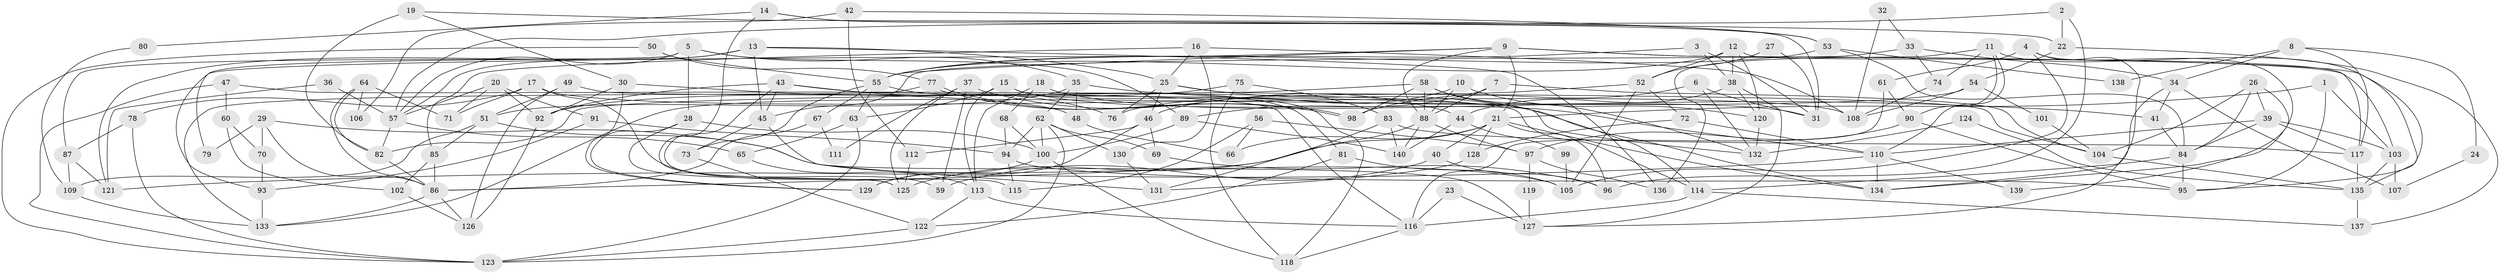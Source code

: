 // Generated by graph-tools (version 1.1) at 2025/26/03/09/25 03:26:16]
// undirected, 140 vertices, 280 edges
graph export_dot {
graph [start="1"]
  node [color=gray90,style=filled];
  1;
  2;
  3;
  4;
  5;
  6;
  7;
  8;
  9;
  10;
  11;
  12;
  13;
  14;
  15;
  16;
  17;
  18;
  19;
  20;
  21;
  22;
  23;
  24;
  25;
  26;
  27;
  28;
  29;
  30;
  31;
  32;
  33;
  34;
  35;
  36;
  37;
  38;
  39;
  40;
  41;
  42;
  43;
  44;
  45;
  46;
  47;
  48;
  49;
  50;
  51;
  52;
  53;
  54;
  55;
  56;
  57;
  58;
  59;
  60;
  61;
  62;
  63;
  64;
  65;
  66;
  67;
  68;
  69;
  70;
  71;
  72;
  73;
  74;
  75;
  76;
  77;
  78;
  79;
  80;
  81;
  82;
  83;
  84;
  85;
  86;
  87;
  88;
  89;
  90;
  91;
  92;
  93;
  94;
  95;
  96;
  97;
  98;
  99;
  100;
  101;
  102;
  103;
  104;
  105;
  106;
  107;
  108;
  109;
  110;
  111;
  112;
  113;
  114;
  115;
  116;
  117;
  118;
  119;
  120;
  121;
  122;
  123;
  124;
  125;
  126;
  127;
  128;
  129;
  130;
  131;
  132;
  133;
  134;
  135;
  136;
  137;
  138;
  139;
  140;
  1 -- 21;
  1 -- 103;
  1 -- 95;
  2 -- 57;
  2 -- 96;
  2 -- 22;
  3 -- 55;
  3 -- 38;
  3 -- 31;
  4 -- 134;
  4 -- 105;
  4 -- 61;
  4 -- 127;
  5 -- 89;
  5 -- 35;
  5 -- 28;
  5 -- 57;
  5 -- 79;
  5 -- 87;
  6 -- 31;
  6 -- 98;
  6 -- 132;
  7 -- 88;
  7 -- 89;
  7 -- 104;
  8 -- 34;
  8 -- 117;
  8 -- 24;
  8 -- 138;
  9 -- 21;
  9 -- 103;
  9 -- 55;
  9 -- 88;
  9 -- 93;
  9 -- 135;
  10 -- 120;
  10 -- 88;
  10 -- 46;
  11 -- 95;
  11 -- 136;
  11 -- 74;
  11 -- 90;
  11 -- 110;
  12 -- 120;
  12 -- 117;
  12 -- 38;
  12 -- 52;
  12 -- 55;
  13 -- 25;
  13 -- 57;
  13 -- 45;
  13 -- 121;
  13 -- 136;
  14 -- 125;
  14 -- 53;
  14 -- 31;
  14 -- 80;
  15 -- 63;
  15 -- 110;
  15 -- 113;
  15 -- 118;
  16 -- 130;
  16 -- 25;
  16 -- 85;
  16 -- 108;
  17 -- 108;
  17 -- 78;
  17 -- 59;
  17 -- 71;
  18 -- 31;
  18 -- 68;
  18 -- 113;
  19 -- 22;
  19 -- 82;
  19 -- 30;
  20 -- 91;
  20 -- 57;
  20 -- 71;
  20 -- 92;
  21 -- 86;
  21 -- 134;
  21 -- 40;
  21 -- 66;
  21 -- 96;
  21 -- 128;
  22 -- 137;
  22 -- 54;
  23 -- 116;
  23 -- 127;
  24 -- 107;
  25 -- 104;
  25 -- 46;
  25 -- 76;
  25 -- 134;
  26 -- 104;
  26 -- 84;
  26 -- 39;
  26 -- 139;
  27 -- 52;
  27 -- 31;
  28 -- 129;
  28 -- 100;
  28 -- 125;
  29 -- 86;
  29 -- 105;
  29 -- 70;
  29 -- 79;
  30 -- 92;
  30 -- 48;
  30 -- 129;
  32 -- 33;
  32 -- 108;
  33 -- 74;
  33 -- 34;
  33 -- 45;
  34 -- 41;
  34 -- 134;
  34 -- 107;
  35 -- 62;
  35 -- 51;
  35 -- 41;
  35 -- 48;
  36 -- 57;
  36 -- 121;
  37 -- 125;
  37 -- 59;
  37 -- 44;
  37 -- 111;
  38 -- 44;
  38 -- 120;
  38 -- 127;
  39 -- 84;
  39 -- 103;
  39 -- 110;
  39 -- 117;
  40 -- 96;
  40 -- 59;
  41 -- 84;
  42 -- 112;
  42 -- 53;
  42 -- 106;
  43 -- 45;
  43 -- 92;
  43 -- 76;
  43 -- 115;
  43 -- 116;
  44 -- 140;
  44 -- 99;
  45 -- 73;
  45 -- 131;
  46 -- 129;
  46 -- 69;
  46 -- 112;
  47 -- 114;
  47 -- 123;
  47 -- 60;
  48 -- 66;
  49 -- 132;
  49 -- 51;
  49 -- 126;
  50 -- 77;
  50 -- 55;
  50 -- 123;
  51 -- 85;
  51 -- 127;
  51 -- 109;
  52 -- 76;
  52 -- 72;
  52 -- 105;
  53 -- 84;
  53 -- 55;
  53 -- 138;
  54 -- 133;
  54 -- 101;
  54 -- 108;
  55 -- 63;
  55 -- 67;
  55 -- 73;
  55 -- 81;
  56 -- 66;
  56 -- 115;
  56 -- 97;
  57 -- 65;
  57 -- 82;
  58 -- 82;
  58 -- 88;
  58 -- 98;
  58 -- 114;
  58 -- 132;
  60 -- 70;
  60 -- 102;
  61 -- 116;
  61 -- 90;
  62 -- 123;
  62 -- 100;
  62 -- 69;
  62 -- 94;
  62 -- 130;
  63 -- 123;
  63 -- 65;
  64 -- 86;
  64 -- 71;
  64 -- 82;
  64 -- 106;
  65 -- 113;
  67 -- 86;
  67 -- 111;
  68 -- 94;
  68 -- 100;
  69 -- 96;
  70 -- 93;
  72 -- 110;
  72 -- 128;
  73 -- 122;
  74 -- 108;
  75 -- 118;
  75 -- 92;
  75 -- 83;
  77 -- 133;
  77 -- 98;
  77 -- 98;
  78 -- 123;
  78 -- 87;
  80 -- 109;
  81 -- 122;
  81 -- 105;
  82 -- 86;
  83 -- 131;
  83 -- 117;
  83 -- 140;
  84 -- 114;
  84 -- 95;
  85 -- 102;
  85 -- 86;
  86 -- 126;
  86 -- 133;
  87 -- 121;
  87 -- 109;
  88 -- 97;
  88 -- 125;
  88 -- 140;
  89 -- 100;
  89 -- 140;
  90 -- 95;
  90 -- 97;
  91 -- 94;
  91 -- 93;
  92 -- 126;
  93 -- 133;
  94 -- 95;
  94 -- 115;
  97 -- 119;
  97 -- 136;
  99 -- 105;
  100 -- 118;
  100 -- 129;
  101 -- 104;
  102 -- 126;
  103 -- 135;
  103 -- 107;
  104 -- 135;
  109 -- 133;
  110 -- 121;
  110 -- 134;
  110 -- 139;
  112 -- 125;
  113 -- 116;
  113 -- 122;
  114 -- 116;
  114 -- 137;
  116 -- 118;
  117 -- 135;
  119 -- 127;
  120 -- 132;
  122 -- 123;
  124 -- 132;
  124 -- 135;
  128 -- 131;
  130 -- 131;
  135 -- 137;
}
